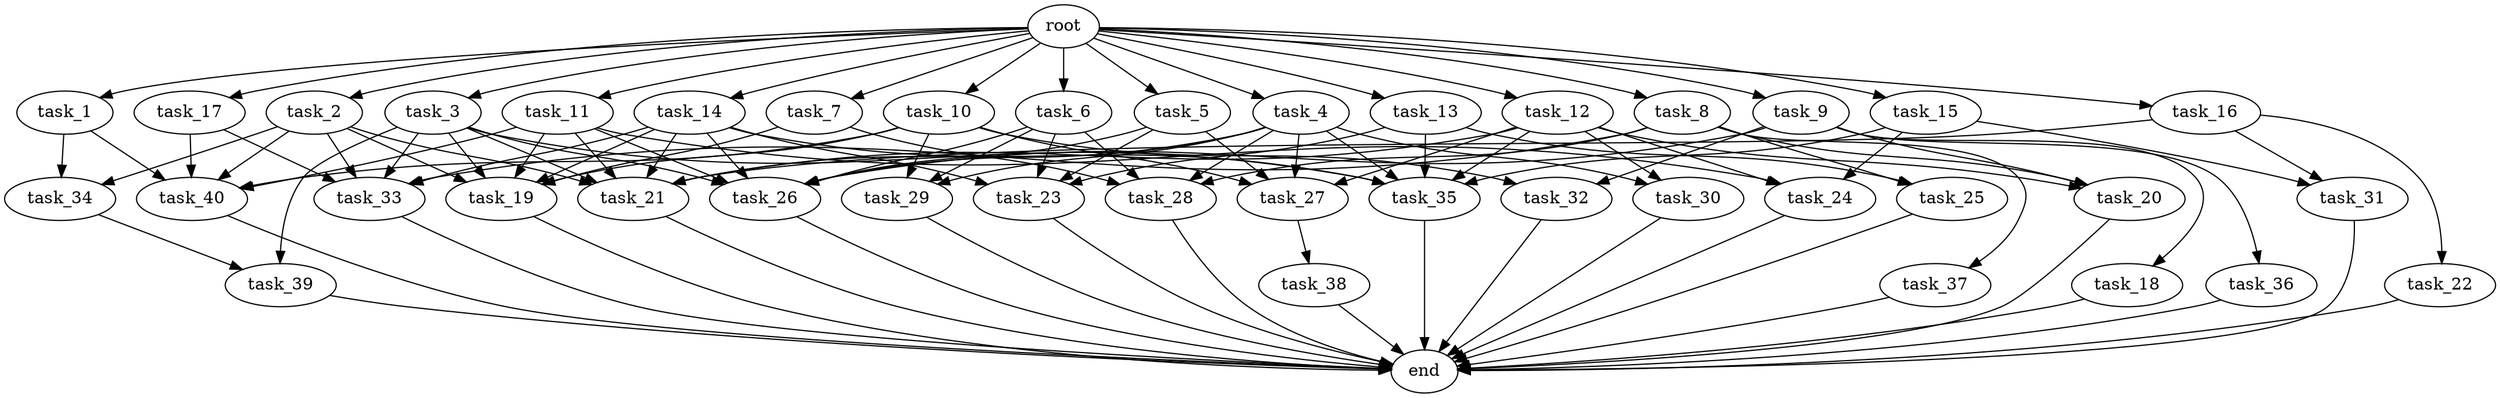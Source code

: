 digraph G {
  root [size="0.000000e+00"];
  task_1 [size="2.033878e+09"];
  task_2 [size="3.187126e+09"];
  task_3 [size="5.076493e+09"];
  task_4 [size="7.137586e+09"];
  task_5 [size="3.582208e+09"];
  task_6 [size="8.944415e+09"];
  task_7 [size="6.001630e+09"];
  task_8 [size="1.078862e+09"];
  task_9 [size="5.704980e+09"];
  task_10 [size="4.720465e+09"];
  task_11 [size="9.138055e+08"];
  task_12 [size="2.522239e+09"];
  task_13 [size="2.425417e+09"];
  task_14 [size="8.962569e+09"];
  task_15 [size="5.054067e+09"];
  task_16 [size="4.132263e+09"];
  task_17 [size="6.336069e+09"];
  task_18 [size="8.530785e+09"];
  task_19 [size="6.788108e+09"];
  task_20 [size="2.401411e+09"];
  task_21 [size="1.558508e+09"];
  task_22 [size="8.766087e+09"];
  task_23 [size="9.171008e+08"];
  task_24 [size="9.949151e+09"];
  task_25 [size="4.949057e+09"];
  task_26 [size="1.387952e+09"];
  task_27 [size="6.574339e+09"];
  task_28 [size="4.233403e+09"];
  task_29 [size="1.463381e+09"];
  task_30 [size="5.184958e+09"];
  task_31 [size="3.104469e+09"];
  task_32 [size="5.387722e+09"];
  task_33 [size="2.639432e+09"];
  task_34 [size="8.889826e+09"];
  task_35 [size="9.016515e+09"];
  task_36 [size="9.885024e+09"];
  task_37 [size="4.981102e+09"];
  task_38 [size="1.286228e+09"];
  task_39 [size="2.713462e+07"];
  task_40 [size="8.108629e+09"];
  end [size="0.000000e+00"];

  root -> task_1 [size="1.000000e-12"];
  root -> task_2 [size="1.000000e-12"];
  root -> task_3 [size="1.000000e-12"];
  root -> task_4 [size="1.000000e-12"];
  root -> task_5 [size="1.000000e-12"];
  root -> task_6 [size="1.000000e-12"];
  root -> task_7 [size="1.000000e-12"];
  root -> task_8 [size="1.000000e-12"];
  root -> task_9 [size="1.000000e-12"];
  root -> task_10 [size="1.000000e-12"];
  root -> task_11 [size="1.000000e-12"];
  root -> task_12 [size="1.000000e-12"];
  root -> task_13 [size="1.000000e-12"];
  root -> task_14 [size="1.000000e-12"];
  root -> task_15 [size="1.000000e-12"];
  root -> task_16 [size="1.000000e-12"];
  root -> task_17 [size="1.000000e-12"];
  task_1 -> task_34 [size="4.444913e+08"];
  task_1 -> task_40 [size="1.621726e+08"];
  task_2 -> task_19 [size="1.131351e+08"];
  task_2 -> task_21 [size="2.226439e+07"];
  task_2 -> task_33 [size="5.278865e+07"];
  task_2 -> task_34 [size="4.444913e+08"];
  task_2 -> task_40 [size="1.621726e+08"];
  task_3 -> task_19 [size="1.131351e+08"];
  task_3 -> task_21 [size="2.226439e+07"];
  task_3 -> task_26 [size="1.982789e+07"];
  task_3 -> task_33 [size="5.278865e+07"];
  task_3 -> task_35 [size="1.502753e+08"];
  task_3 -> task_39 [size="1.356731e+06"];
  task_4 -> task_21 [size="2.226439e+07"];
  task_4 -> task_26 [size="1.982789e+07"];
  task_4 -> task_27 [size="1.643585e+08"];
  task_4 -> task_28 [size="1.058351e+08"];
  task_4 -> task_29 [size="4.877936e+07"];
  task_4 -> task_30 [size="2.592479e+08"];
  task_4 -> task_35 [size="1.502753e+08"];
  task_5 -> task_23 [size="2.292752e+07"];
  task_5 -> task_26 [size="1.982789e+07"];
  task_5 -> task_27 [size="1.643585e+08"];
  task_6 -> task_23 [size="2.292752e+07"];
  task_6 -> task_26 [size="1.982789e+07"];
  task_6 -> task_28 [size="1.058351e+08"];
  task_6 -> task_29 [size="4.877936e+07"];
  task_7 -> task_19 [size="1.131351e+08"];
  task_7 -> task_28 [size="1.058351e+08"];
  task_8 -> task_20 [size="8.004705e+07"];
  task_8 -> task_25 [size="2.474528e+08"];
  task_8 -> task_28 [size="1.058351e+08"];
  task_8 -> task_33 [size="5.278865e+07"];
  task_8 -> task_37 [size="4.981102e+08"];
  task_9 -> task_18 [size="8.530785e+08"];
  task_9 -> task_20 [size="8.004705e+07"];
  task_9 -> task_26 [size="1.982789e+07"];
  task_9 -> task_32 [size="2.693861e+08"];
  task_9 -> task_36 [size="9.885024e+08"];
  task_10 -> task_19 [size="1.131351e+08"];
  task_10 -> task_27 [size="1.643585e+08"];
  task_10 -> task_29 [size="4.877936e+07"];
  task_10 -> task_32 [size="2.693861e+08"];
  task_10 -> task_40 [size="1.621726e+08"];
  task_11 -> task_19 [size="1.131351e+08"];
  task_11 -> task_21 [size="2.226439e+07"];
  task_11 -> task_24 [size="3.316384e+08"];
  task_11 -> task_26 [size="1.982789e+07"];
  task_11 -> task_40 [size="1.621726e+08"];
  task_12 -> task_20 [size="8.004705e+07"];
  task_12 -> task_21 [size="2.226439e+07"];
  task_12 -> task_24 [size="3.316384e+08"];
  task_12 -> task_27 [size="1.643585e+08"];
  task_12 -> task_30 [size="2.592479e+08"];
  task_12 -> task_35 [size="1.502753e+08"];
  task_13 -> task_23 [size="2.292752e+07"];
  task_13 -> task_25 [size="2.474528e+08"];
  task_13 -> task_35 [size="1.502753e+08"];
  task_14 -> task_19 [size="1.131351e+08"];
  task_14 -> task_21 [size="2.226439e+07"];
  task_14 -> task_23 [size="2.292752e+07"];
  task_14 -> task_26 [size="1.982789e+07"];
  task_14 -> task_33 [size="5.278865e+07"];
  task_14 -> task_35 [size="1.502753e+08"];
  task_15 -> task_24 [size="3.316384e+08"];
  task_15 -> task_31 [size="1.552235e+08"];
  task_15 -> task_35 [size="1.502753e+08"];
  task_16 -> task_21 [size="2.226439e+07"];
  task_16 -> task_22 [size="8.766087e+08"];
  task_16 -> task_31 [size="1.552235e+08"];
  task_17 -> task_33 [size="5.278865e+07"];
  task_17 -> task_40 [size="1.621726e+08"];
  task_18 -> end [size="1.000000e-12"];
  task_19 -> end [size="1.000000e-12"];
  task_20 -> end [size="1.000000e-12"];
  task_21 -> end [size="1.000000e-12"];
  task_22 -> end [size="1.000000e-12"];
  task_23 -> end [size="1.000000e-12"];
  task_24 -> end [size="1.000000e-12"];
  task_25 -> end [size="1.000000e-12"];
  task_26 -> end [size="1.000000e-12"];
  task_27 -> task_38 [size="1.286228e+08"];
  task_28 -> end [size="1.000000e-12"];
  task_29 -> end [size="1.000000e-12"];
  task_30 -> end [size="1.000000e-12"];
  task_31 -> end [size="1.000000e-12"];
  task_32 -> end [size="1.000000e-12"];
  task_33 -> end [size="1.000000e-12"];
  task_34 -> task_39 [size="1.356731e+06"];
  task_35 -> end [size="1.000000e-12"];
  task_36 -> end [size="1.000000e-12"];
  task_37 -> end [size="1.000000e-12"];
  task_38 -> end [size="1.000000e-12"];
  task_39 -> end [size="1.000000e-12"];
  task_40 -> end [size="1.000000e-12"];
}
